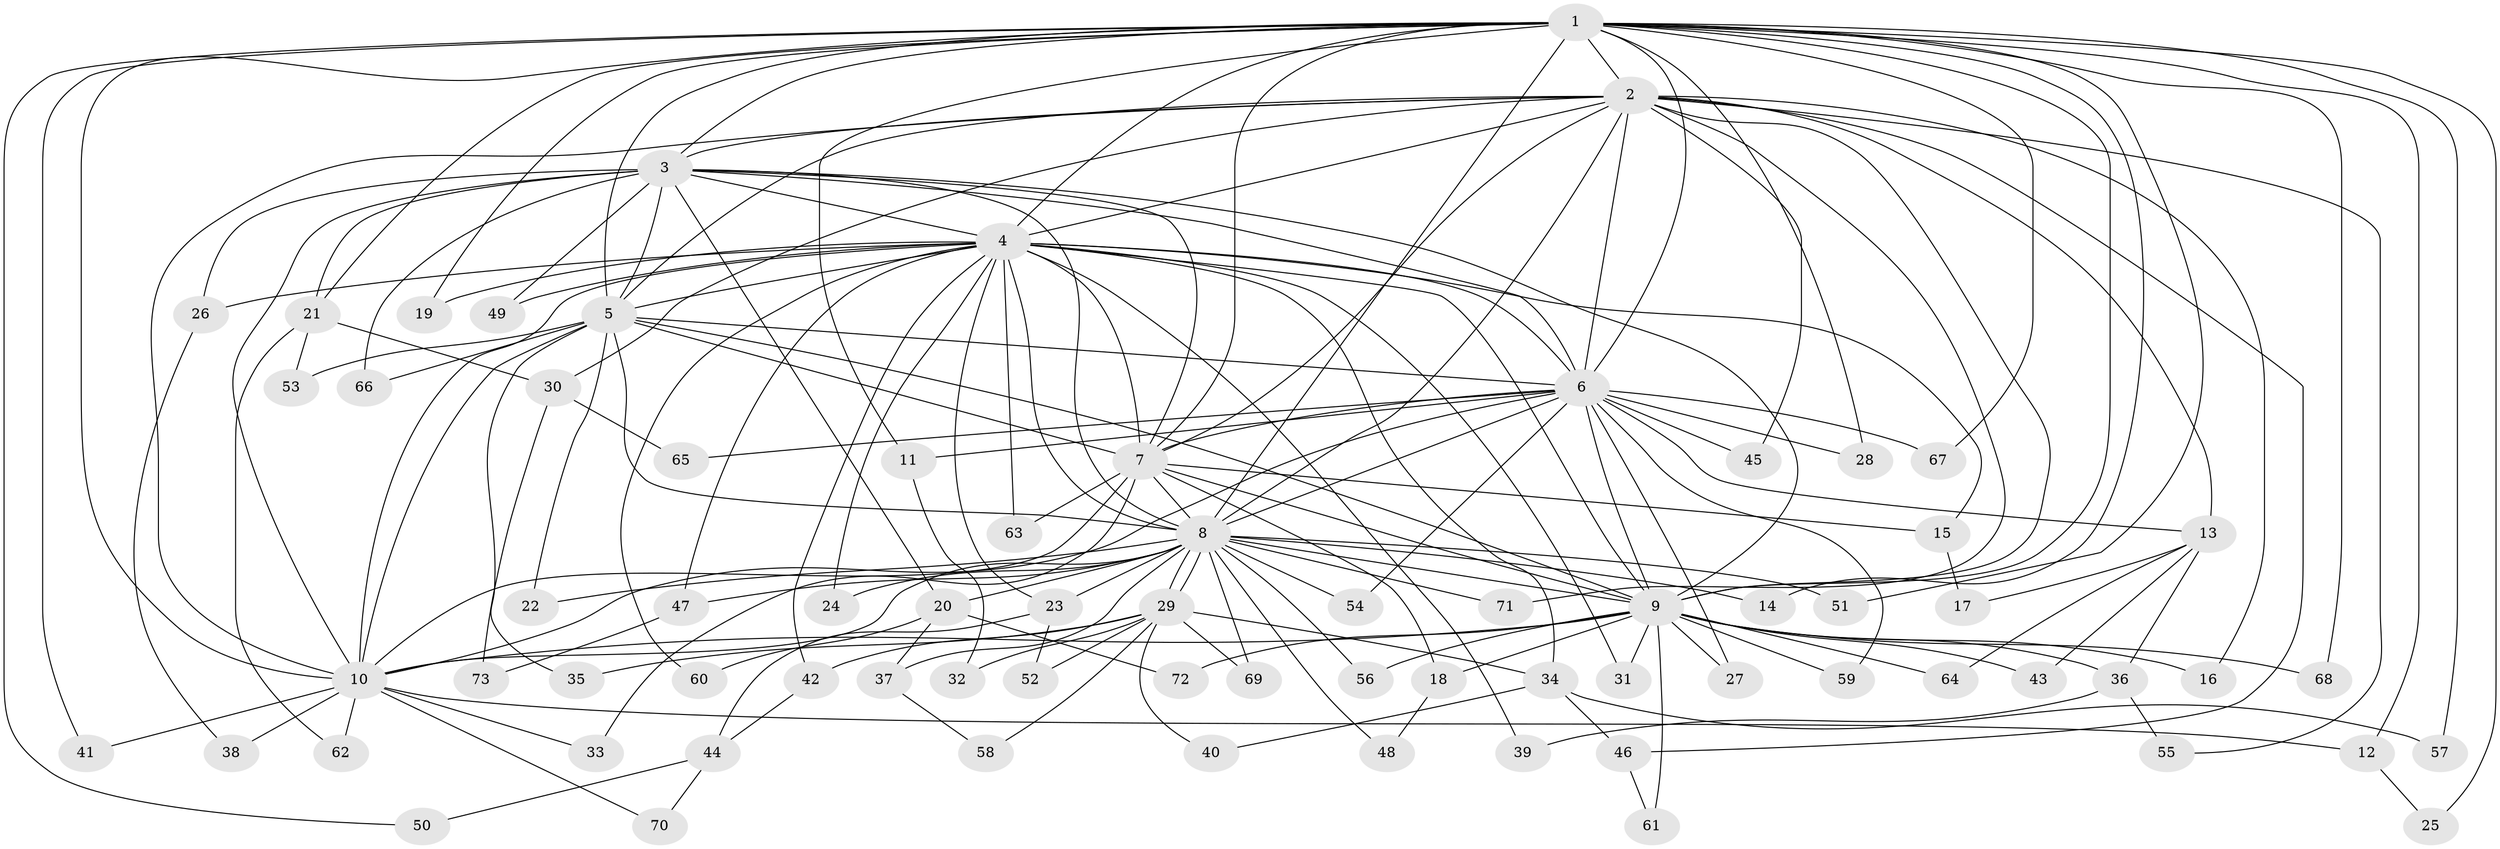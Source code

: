 // coarse degree distribution, {21: 0.0392156862745098, 14: 0.0392156862745098, 20: 0.0392156862745098, 12: 0.0392156862745098, 15: 0.0392156862745098, 3: 0.13725490196078433, 2: 0.5294117647058824, 7: 0.0196078431372549, 5: 0.0392156862745098, 4: 0.058823529411764705, 8: 0.0196078431372549}
// Generated by graph-tools (version 1.1) at 2025/17/03/04/25 18:17:14]
// undirected, 73 vertices, 171 edges
graph export_dot {
graph [start="1"]
  node [color=gray90,style=filled];
  1;
  2;
  3;
  4;
  5;
  6;
  7;
  8;
  9;
  10;
  11;
  12;
  13;
  14;
  15;
  16;
  17;
  18;
  19;
  20;
  21;
  22;
  23;
  24;
  25;
  26;
  27;
  28;
  29;
  30;
  31;
  32;
  33;
  34;
  35;
  36;
  37;
  38;
  39;
  40;
  41;
  42;
  43;
  44;
  45;
  46;
  47;
  48;
  49;
  50;
  51;
  52;
  53;
  54;
  55;
  56;
  57;
  58;
  59;
  60;
  61;
  62;
  63;
  64;
  65;
  66;
  67;
  68;
  69;
  70;
  71;
  72;
  73;
  1 -- 2;
  1 -- 3;
  1 -- 4;
  1 -- 5;
  1 -- 6;
  1 -- 7;
  1 -- 8;
  1 -- 9;
  1 -- 10;
  1 -- 11;
  1 -- 12;
  1 -- 14;
  1 -- 19;
  1 -- 21;
  1 -- 25;
  1 -- 28;
  1 -- 41;
  1 -- 50;
  1 -- 51;
  1 -- 57;
  1 -- 67;
  1 -- 68;
  2 -- 3;
  2 -- 4;
  2 -- 5;
  2 -- 6;
  2 -- 7;
  2 -- 8;
  2 -- 9;
  2 -- 10;
  2 -- 13;
  2 -- 16;
  2 -- 30;
  2 -- 45;
  2 -- 46;
  2 -- 55;
  2 -- 71;
  3 -- 4;
  3 -- 5;
  3 -- 6;
  3 -- 7;
  3 -- 8;
  3 -- 9;
  3 -- 10;
  3 -- 20;
  3 -- 21;
  3 -- 26;
  3 -- 49;
  3 -- 66;
  4 -- 5;
  4 -- 6;
  4 -- 7;
  4 -- 8;
  4 -- 9;
  4 -- 10;
  4 -- 15;
  4 -- 19;
  4 -- 23;
  4 -- 24;
  4 -- 26;
  4 -- 31;
  4 -- 34;
  4 -- 39;
  4 -- 42;
  4 -- 47;
  4 -- 49;
  4 -- 60;
  4 -- 63;
  5 -- 6;
  5 -- 7;
  5 -- 8;
  5 -- 9;
  5 -- 10;
  5 -- 22;
  5 -- 35;
  5 -- 53;
  5 -- 66;
  6 -- 7;
  6 -- 8;
  6 -- 9;
  6 -- 10;
  6 -- 11;
  6 -- 13;
  6 -- 27;
  6 -- 28;
  6 -- 45;
  6 -- 54;
  6 -- 59;
  6 -- 65;
  6 -- 67;
  7 -- 8;
  7 -- 9;
  7 -- 10;
  7 -- 15;
  7 -- 18;
  7 -- 33;
  7 -- 63;
  8 -- 9;
  8 -- 10;
  8 -- 14;
  8 -- 20;
  8 -- 22;
  8 -- 23;
  8 -- 24;
  8 -- 29;
  8 -- 29;
  8 -- 37;
  8 -- 47;
  8 -- 48;
  8 -- 51;
  8 -- 54;
  8 -- 56;
  8 -- 69;
  8 -- 71;
  9 -- 10;
  9 -- 16;
  9 -- 18;
  9 -- 27;
  9 -- 31;
  9 -- 36;
  9 -- 43;
  9 -- 56;
  9 -- 59;
  9 -- 61;
  9 -- 64;
  9 -- 68;
  9 -- 72;
  10 -- 12;
  10 -- 33;
  10 -- 38;
  10 -- 41;
  10 -- 62;
  10 -- 70;
  11 -- 32;
  12 -- 25;
  13 -- 17;
  13 -- 36;
  13 -- 43;
  13 -- 64;
  15 -- 17;
  18 -- 48;
  20 -- 37;
  20 -- 60;
  20 -- 72;
  21 -- 30;
  21 -- 53;
  21 -- 62;
  23 -- 44;
  23 -- 52;
  26 -- 38;
  29 -- 32;
  29 -- 34;
  29 -- 35;
  29 -- 40;
  29 -- 42;
  29 -- 52;
  29 -- 58;
  29 -- 69;
  30 -- 65;
  30 -- 73;
  34 -- 40;
  34 -- 46;
  34 -- 57;
  36 -- 39;
  36 -- 55;
  37 -- 58;
  42 -- 44;
  44 -- 50;
  44 -- 70;
  46 -- 61;
  47 -- 73;
}
